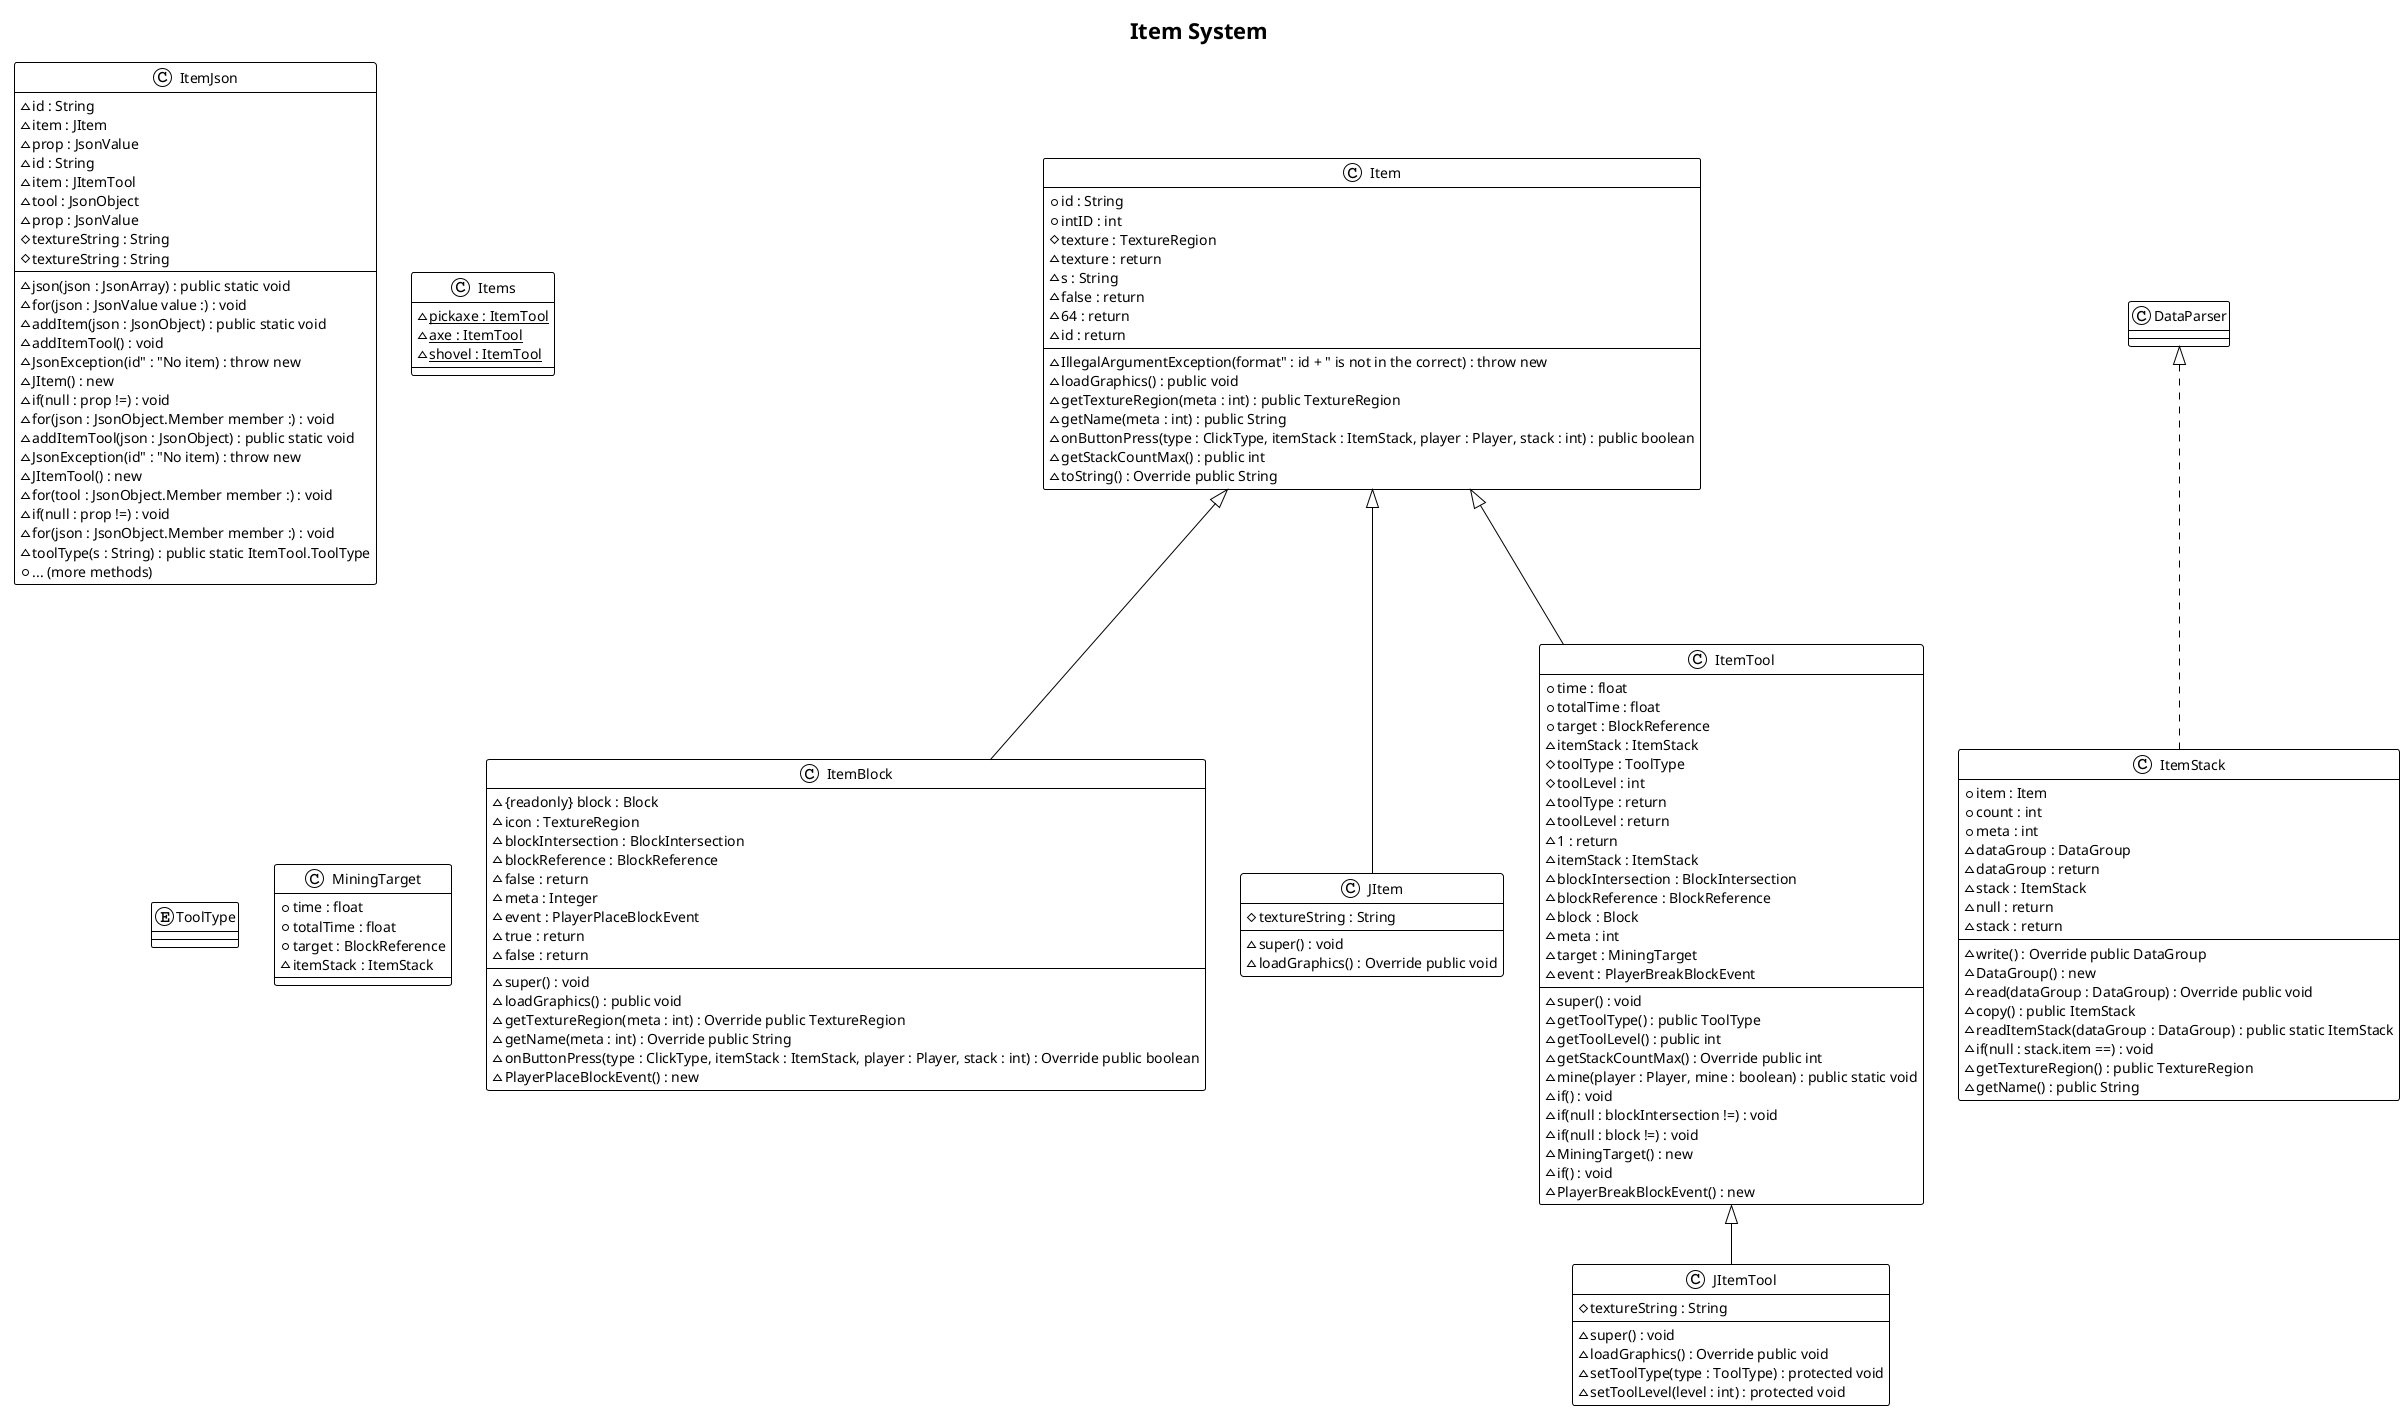 @startuml Item_System
!theme plain
title Item System

    class Item {
        +id : String
        +intID : int
        #texture : TextureRegion
        ~texture : return
        ~s : String
        ~false : return
        ~64 : return
        ~id : return
        --
        ~IllegalArgumentException(format" : id + " is not in the correct) : throw new
        ~loadGraphics() : public void
        ~getTextureRegion(meta : int) : public TextureRegion
        ~getName(meta : int) : public String
        ~onButtonPress(type : ClickType, itemStack : ItemStack, player : Player, stack : int) : public boolean
        ~getStackCountMax() : public int
        ~toString() : Override public String
    }
    class ItemBlock {
        ~{readonly} block : Block
        ~icon : TextureRegion
        ~blockIntersection : BlockIntersection
        ~blockReference : BlockReference
        ~false : return
        ~meta : Integer
        ~event : PlayerPlaceBlockEvent
        ~true : return
        ~false : return
        --
        ~super() : void
        ~loadGraphics() : public void
        ~getTextureRegion(meta : int) : Override public TextureRegion
        ~getName(meta : int) : Override public String
        ~onButtonPress(type : ClickType, itemStack : ItemStack, player : Player, stack : int) : Override public boolean
        ~PlayerPlaceBlockEvent() : new
    }
    class ItemJson {
        ~id : String
        ~item : JItem
        ~prop : JsonValue
        ~id : String
        ~item : JItemTool
        ~tool : JsonObject
        ~prop : JsonValue
        #textureString : String
        #textureString : String
        --
        ~json(json : JsonArray) : public static void
        ~for(json : JsonValue value :) : void
        ~addItem(json : JsonObject) : public static void
        ~addItemTool() : void
        ~JsonException(id" : "No item) : throw new
        ~JItem() : new
        ~if(null : prop !=) : void
        ~for(json : JsonObject.Member member :) : void
        ~addItemTool(json : JsonObject) : public static void
        ~JsonException(id" : "No item) : throw new
        ~JItemTool() : new
        ~for(tool : JsonObject.Member member :) : void
        ~if(null : prop !=) : void
        ~for(json : JsonObject.Member member :) : void
        ~toolType(s : String) : public static ItemTool.ToolType
        +... (more methods)
    }
    class JItem {
        #textureString : String
        --
        ~super() : void
        ~loadGraphics() : Override public void
    }
    class JItemTool {
        #textureString : String
        --
        ~super() : void
        ~loadGraphics() : Override public void
        ~setToolType(type : ToolType) : protected void
        ~setToolLevel(level : int) : protected void
    }
    class Items {
        ~{static} pickaxe : ItemTool
        ~{static} axe : ItemTool
        ~{static} shovel : ItemTool
    }
    class ItemStack {
        +item : Item
        +count : int
        +meta : int
        ~dataGroup : DataGroup
        ~dataGroup : return
        ~stack : ItemStack
        ~null : return
        ~stack : return
        --
        ~write() : Override public DataGroup
        ~DataGroup() : new
        ~read(dataGroup : DataGroup) : Override public void
        ~copy() : public ItemStack
        ~readItemStack(dataGroup : DataGroup) : public static ItemStack
        ~if(null : stack.item ==) : void
        ~getTextureRegion() : public TextureRegion
        ~getName() : public String
    }
    class ItemTool {
        +time : float
        +totalTime : float
        +target : BlockReference
        ~itemStack : ItemStack
        #toolType : ToolType
        #toolLevel : int
        ~toolType : return
        ~toolLevel : return
        ~1 : return
        ~itemStack : ItemStack
        ~blockIntersection : BlockIntersection
        ~blockReference : BlockReference
        ~block : Block
        ~meta : int
        ~target : MiningTarget
        ~event : PlayerBreakBlockEvent
        --
        ~super() : void
        ~getToolType() : public ToolType
        ~getToolLevel() : public int
        ~getStackCountMax() : Override public int
        ~mine(player : Player, mine : boolean) : public static void
        ~if() : void
        ~if(null : blockIntersection !=) : void
        ~if(null : block !=) : void
        ~MiningTarget() : new
        ~if() : void
        ~PlayerBreakBlockEvent() : new
    }
    enum ToolType {
    }
    class MiningTarget {
        +time : float
        +totalTime : float
        +target : BlockReference
        ~itemStack : ItemStack
    }
    Item <|-- ItemBlock
    Item <|-- JItem
    ItemTool <|-- JItemTool
    DataParser <|.. ItemStack
    Item <|-- ItemTool
@enduml
